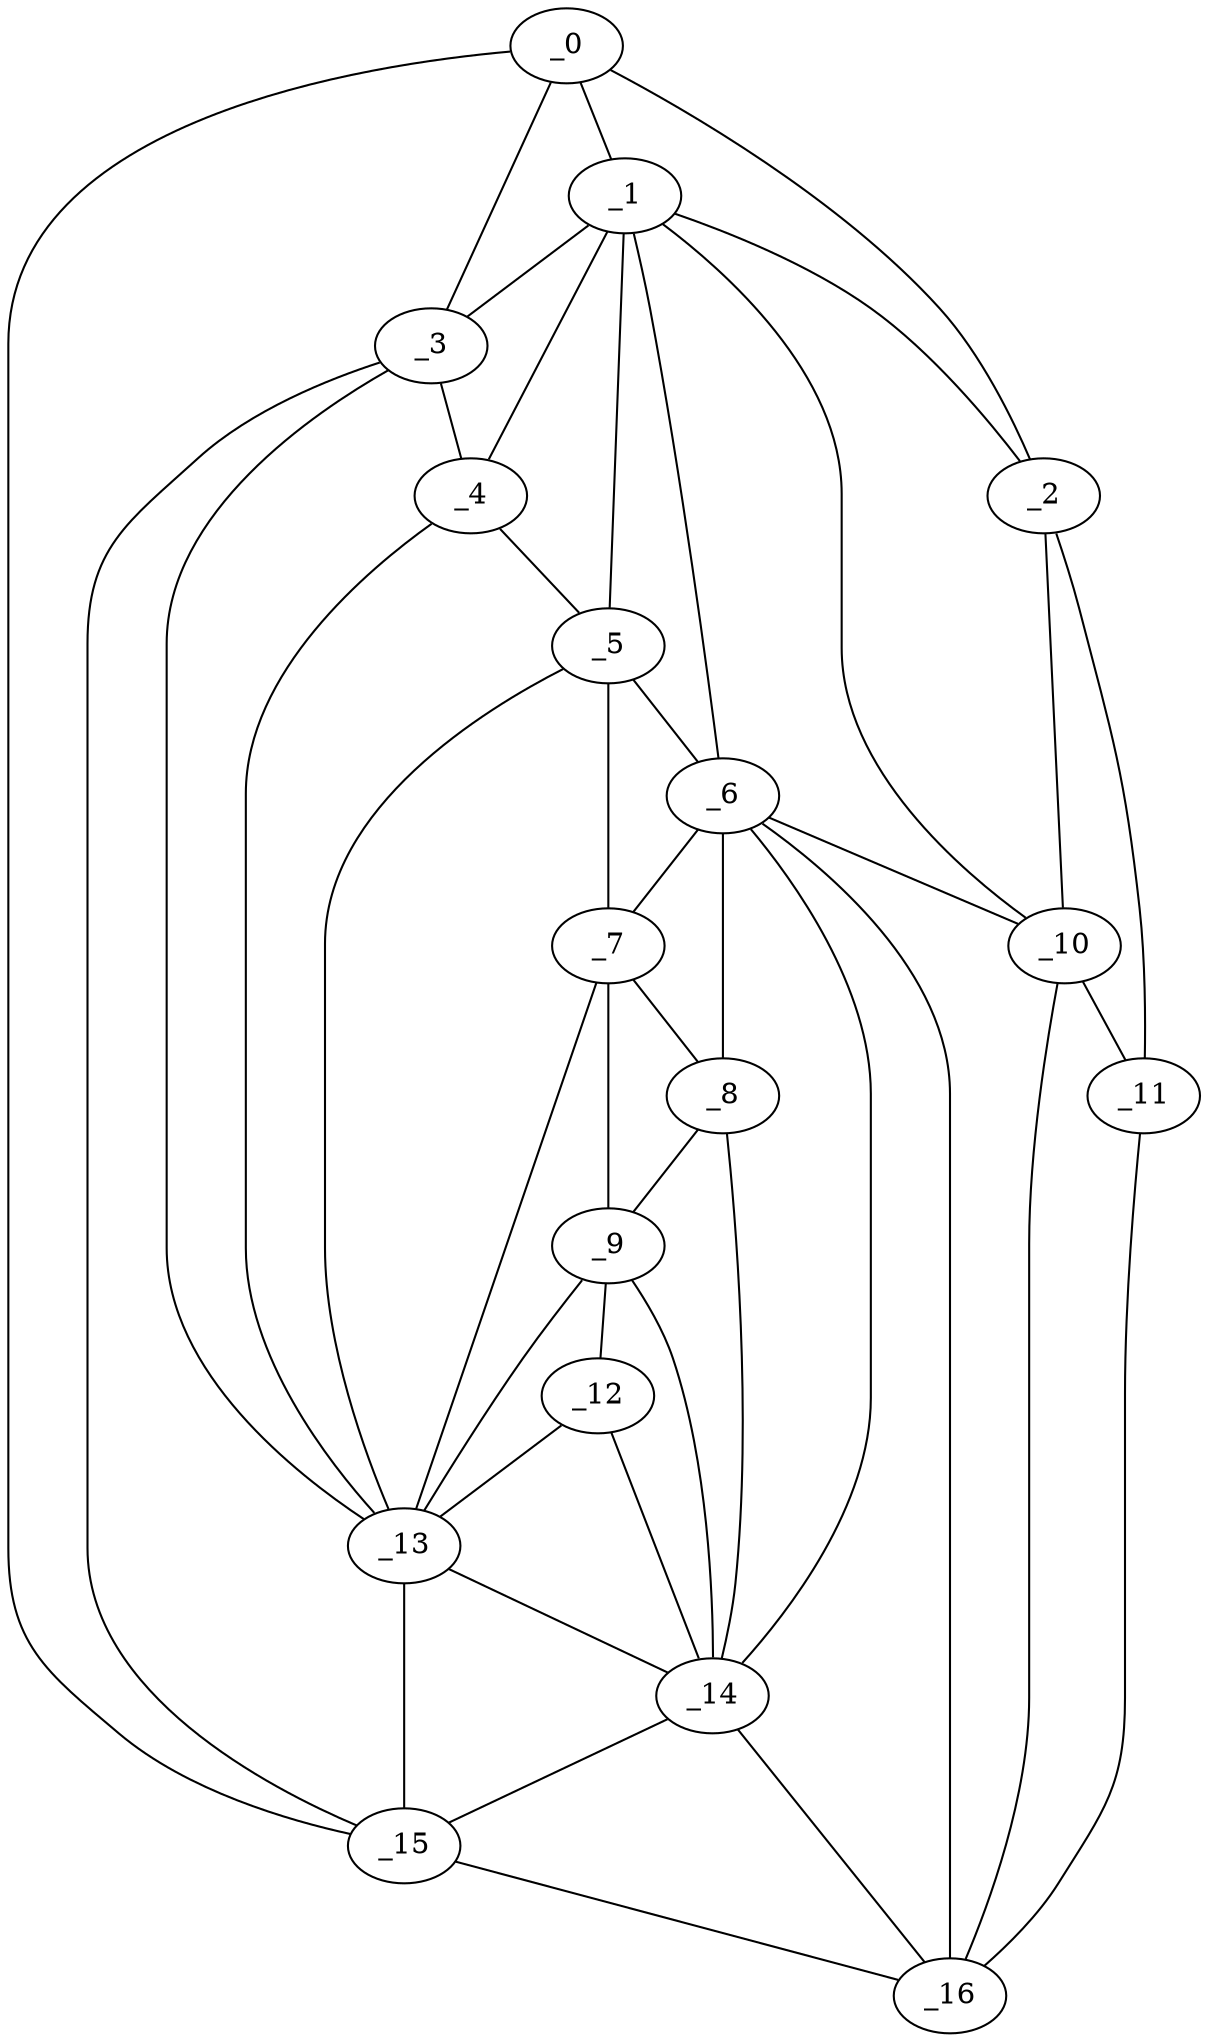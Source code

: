 graph "obj24__215.gxl" {
	_0	 [x=38,
		y=58];
	_1	 [x=42,
		y=29];
	_0 -- _1	 [valence=1];
	_2	 [x=43,
		y=8];
	_0 -- _2	 [valence=1];
	_3	 [x=48,
		y=65];
	_0 -- _3	 [valence=2];
	_15	 [x=92,
		y=118];
	_0 -- _15	 [valence=1];
	_1 -- _2	 [valence=2];
	_1 -- _3	 [valence=2];
	_4	 [x=54,
		y=66];
	_1 -- _4	 [valence=2];
	_5	 [x=62,
		y=67];
	_1 -- _5	 [valence=1];
	_6	 [x=72,
		y=66];
	_1 -- _6	 [valence=2];
	_10	 [x=89,
		y=29];
	_1 -- _10	 [valence=1];
	_2 -- _10	 [valence=2];
	_11	 [x=90,
		y=9];
	_2 -- _11	 [valence=1];
	_3 -- _4	 [valence=1];
	_13	 [x=91,
		y=110];
	_3 -- _13	 [valence=2];
	_3 -- _15	 [valence=2];
	_4 -- _5	 [valence=2];
	_4 -- _13	 [valence=1];
	_5 -- _6	 [valence=2];
	_7	 [x=72,
		y=70];
	_5 -- _7	 [valence=2];
	_5 -- _13	 [valence=2];
	_6 -- _7	 [valence=2];
	_8	 [x=76,
		y=70];
	_6 -- _8	 [valence=1];
	_6 -- _10	 [valence=2];
	_14	 [x=92,
		y=58];
	_6 -- _14	 [valence=2];
	_16	 [x=93,
		y=49];
	_6 -- _16	 [valence=2];
	_7 -- _8	 [valence=1];
	_9	 [x=83,
		y=76];
	_7 -- _9	 [valence=2];
	_7 -- _13	 [valence=2];
	_8 -- _9	 [valence=2];
	_8 -- _14	 [valence=2];
	_12	 [x=90,
		y=78];
	_9 -- _12	 [valence=2];
	_9 -- _13	 [valence=2];
	_9 -- _14	 [valence=1];
	_10 -- _11	 [valence=2];
	_10 -- _16	 [valence=2];
	_11 -- _16	 [valence=1];
	_12 -- _13	 [valence=1];
	_12 -- _14	 [valence=2];
	_13 -- _14	 [valence=2];
	_13 -- _15	 [valence=2];
	_14 -- _15	 [valence=2];
	_14 -- _16	 [valence=2];
	_15 -- _16	 [valence=1];
}
